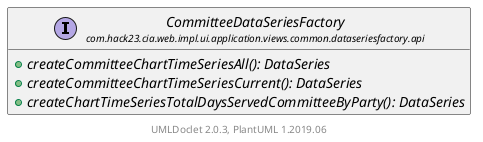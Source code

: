 @startuml
    set namespaceSeparator none
    hide empty fields
    hide empty methods

    interface "<size:14>CommitteeDataSeriesFactory\n<size:10>com.hack23.cia.web.impl.ui.application.views.common.dataseriesfactory.api" as com.hack23.cia.web.impl.ui.application.views.common.dataseriesfactory.api.CommitteeDataSeriesFactory [[CommitteeDataSeriesFactory.html]] {
        {abstract} +createCommitteeChartTimeSeriesAll(): DataSeries
        {abstract} +createCommitteeChartTimeSeriesCurrent(): DataSeries
        {abstract} +createChartTimeSeriesTotalDaysServedCommitteeByParty(): DataSeries
    }

    center footer UMLDoclet 2.0.3, PlantUML 1.2019.06
@enduml
